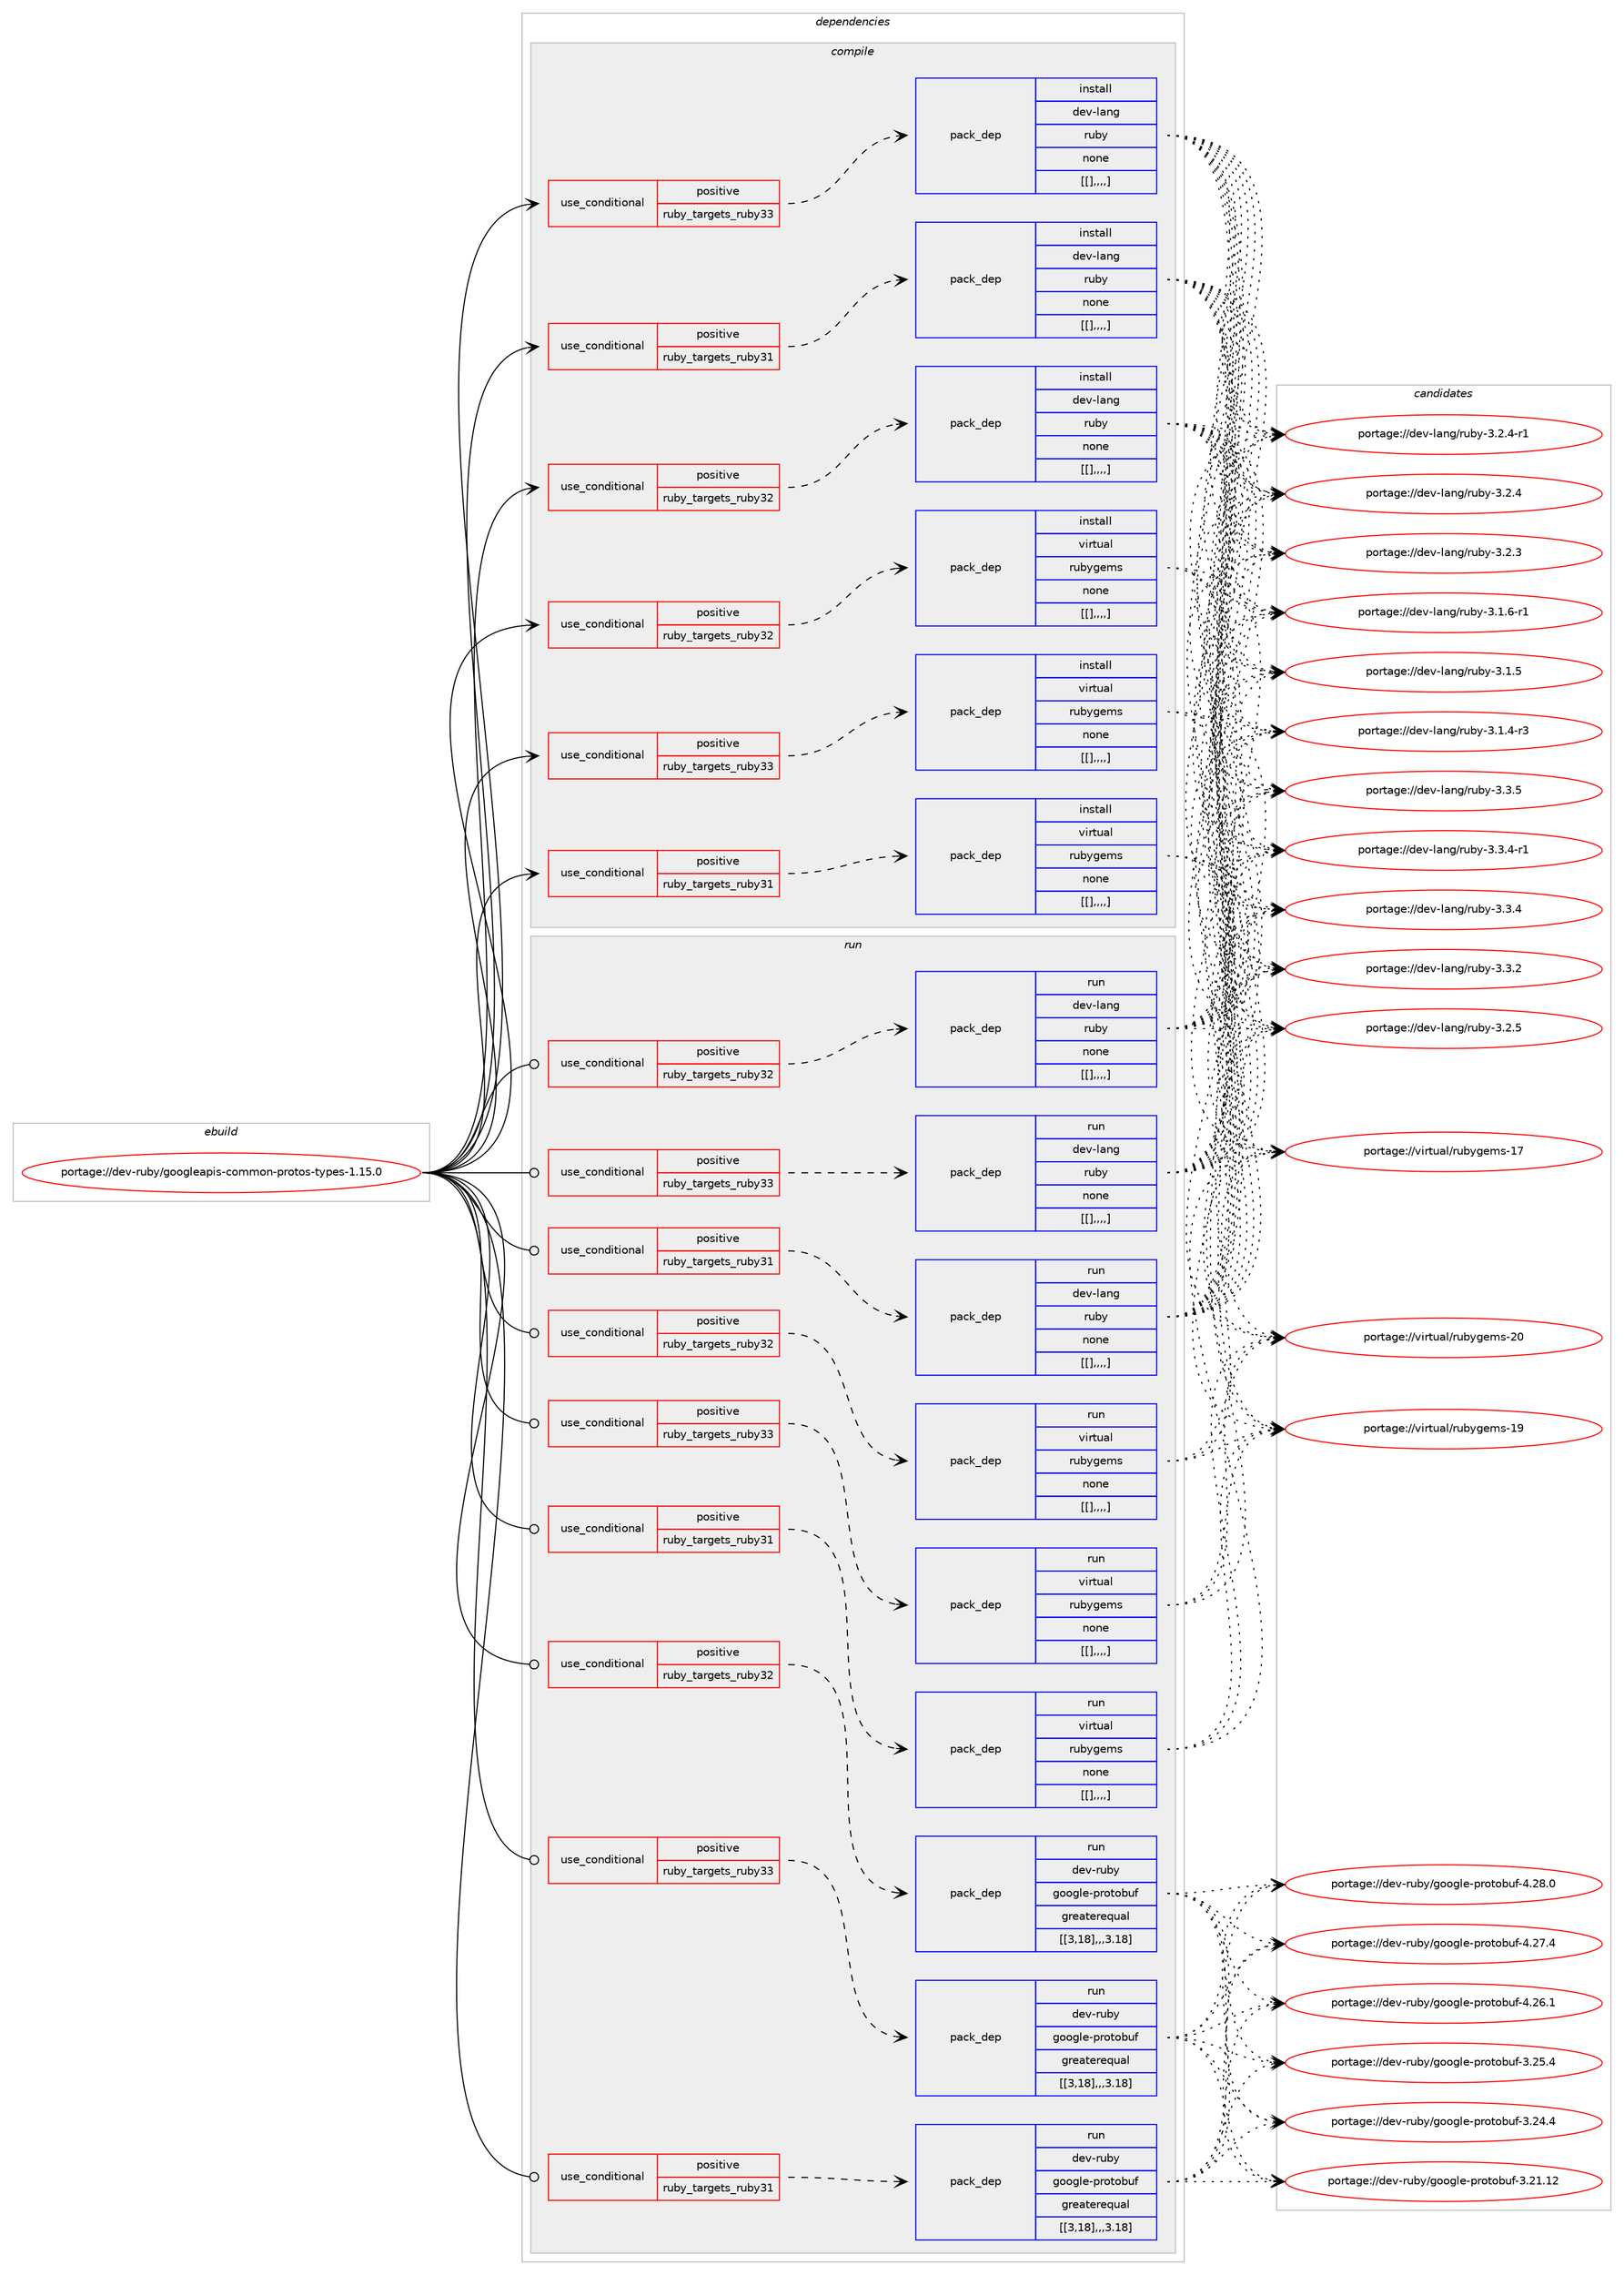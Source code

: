 digraph prolog {

# *************
# Graph options
# *************

newrank=true;
concentrate=true;
compound=true;
graph [rankdir=LR,fontname=Helvetica,fontsize=10,ranksep=1.5];#, ranksep=2.5, nodesep=0.2];
edge  [arrowhead=vee];
node  [fontname=Helvetica,fontsize=10];

# **********
# The ebuild
# **********

subgraph cluster_leftcol {
color=gray;
label=<<i>ebuild</i>>;
id [label="portage://dev-ruby/googleapis-common-protos-types-1.15.0", color=red, width=4, href="../dev-ruby/googleapis-common-protos-types-1.15.0.svg"];
}

# ****************
# The dependencies
# ****************

subgraph cluster_midcol {
color=gray;
label=<<i>dependencies</i>>;
subgraph cluster_compile {
fillcolor="#eeeeee";
style=filled;
label=<<i>compile</i>>;
subgraph cond49687 {
dependency187940 [label=<<TABLE BORDER="0" CELLBORDER="1" CELLSPACING="0" CELLPADDING="4"><TR><TD ROWSPAN="3" CELLPADDING="10">use_conditional</TD></TR><TR><TD>positive</TD></TR><TR><TD>ruby_targets_ruby31</TD></TR></TABLE>>, shape=none, color=red];
subgraph pack136931 {
dependency187941 [label=<<TABLE BORDER="0" CELLBORDER="1" CELLSPACING="0" CELLPADDING="4" WIDTH="220"><TR><TD ROWSPAN="6" CELLPADDING="30">pack_dep</TD></TR><TR><TD WIDTH="110">install</TD></TR><TR><TD>dev-lang</TD></TR><TR><TD>ruby</TD></TR><TR><TD>none</TD></TR><TR><TD>[[],,,,]</TD></TR></TABLE>>, shape=none, color=blue];
}
dependency187940:e -> dependency187941:w [weight=20,style="dashed",arrowhead="vee"];
}
id:e -> dependency187940:w [weight=20,style="solid",arrowhead="vee"];
subgraph cond49688 {
dependency187942 [label=<<TABLE BORDER="0" CELLBORDER="1" CELLSPACING="0" CELLPADDING="4"><TR><TD ROWSPAN="3" CELLPADDING="10">use_conditional</TD></TR><TR><TD>positive</TD></TR><TR><TD>ruby_targets_ruby31</TD></TR></TABLE>>, shape=none, color=red];
subgraph pack136932 {
dependency187943 [label=<<TABLE BORDER="0" CELLBORDER="1" CELLSPACING="0" CELLPADDING="4" WIDTH="220"><TR><TD ROWSPAN="6" CELLPADDING="30">pack_dep</TD></TR><TR><TD WIDTH="110">install</TD></TR><TR><TD>virtual</TD></TR><TR><TD>rubygems</TD></TR><TR><TD>none</TD></TR><TR><TD>[[],,,,]</TD></TR></TABLE>>, shape=none, color=blue];
}
dependency187942:e -> dependency187943:w [weight=20,style="dashed",arrowhead="vee"];
}
id:e -> dependency187942:w [weight=20,style="solid",arrowhead="vee"];
subgraph cond49689 {
dependency187944 [label=<<TABLE BORDER="0" CELLBORDER="1" CELLSPACING="0" CELLPADDING="4"><TR><TD ROWSPAN="3" CELLPADDING="10">use_conditional</TD></TR><TR><TD>positive</TD></TR><TR><TD>ruby_targets_ruby32</TD></TR></TABLE>>, shape=none, color=red];
subgraph pack136933 {
dependency187945 [label=<<TABLE BORDER="0" CELLBORDER="1" CELLSPACING="0" CELLPADDING="4" WIDTH="220"><TR><TD ROWSPAN="6" CELLPADDING="30">pack_dep</TD></TR><TR><TD WIDTH="110">install</TD></TR><TR><TD>dev-lang</TD></TR><TR><TD>ruby</TD></TR><TR><TD>none</TD></TR><TR><TD>[[],,,,]</TD></TR></TABLE>>, shape=none, color=blue];
}
dependency187944:e -> dependency187945:w [weight=20,style="dashed",arrowhead="vee"];
}
id:e -> dependency187944:w [weight=20,style="solid",arrowhead="vee"];
subgraph cond49690 {
dependency187946 [label=<<TABLE BORDER="0" CELLBORDER="1" CELLSPACING="0" CELLPADDING="4"><TR><TD ROWSPAN="3" CELLPADDING="10">use_conditional</TD></TR><TR><TD>positive</TD></TR><TR><TD>ruby_targets_ruby32</TD></TR></TABLE>>, shape=none, color=red];
subgraph pack136934 {
dependency187947 [label=<<TABLE BORDER="0" CELLBORDER="1" CELLSPACING="0" CELLPADDING="4" WIDTH="220"><TR><TD ROWSPAN="6" CELLPADDING="30">pack_dep</TD></TR><TR><TD WIDTH="110">install</TD></TR><TR><TD>virtual</TD></TR><TR><TD>rubygems</TD></TR><TR><TD>none</TD></TR><TR><TD>[[],,,,]</TD></TR></TABLE>>, shape=none, color=blue];
}
dependency187946:e -> dependency187947:w [weight=20,style="dashed",arrowhead="vee"];
}
id:e -> dependency187946:w [weight=20,style="solid",arrowhead="vee"];
subgraph cond49691 {
dependency187948 [label=<<TABLE BORDER="0" CELLBORDER="1" CELLSPACING="0" CELLPADDING="4"><TR><TD ROWSPAN="3" CELLPADDING="10">use_conditional</TD></TR><TR><TD>positive</TD></TR><TR><TD>ruby_targets_ruby33</TD></TR></TABLE>>, shape=none, color=red];
subgraph pack136935 {
dependency187949 [label=<<TABLE BORDER="0" CELLBORDER="1" CELLSPACING="0" CELLPADDING="4" WIDTH="220"><TR><TD ROWSPAN="6" CELLPADDING="30">pack_dep</TD></TR><TR><TD WIDTH="110">install</TD></TR><TR><TD>dev-lang</TD></TR><TR><TD>ruby</TD></TR><TR><TD>none</TD></TR><TR><TD>[[],,,,]</TD></TR></TABLE>>, shape=none, color=blue];
}
dependency187948:e -> dependency187949:w [weight=20,style="dashed",arrowhead="vee"];
}
id:e -> dependency187948:w [weight=20,style="solid",arrowhead="vee"];
subgraph cond49692 {
dependency187950 [label=<<TABLE BORDER="0" CELLBORDER="1" CELLSPACING="0" CELLPADDING="4"><TR><TD ROWSPAN="3" CELLPADDING="10">use_conditional</TD></TR><TR><TD>positive</TD></TR><TR><TD>ruby_targets_ruby33</TD></TR></TABLE>>, shape=none, color=red];
subgraph pack136936 {
dependency187951 [label=<<TABLE BORDER="0" CELLBORDER="1" CELLSPACING="0" CELLPADDING="4" WIDTH="220"><TR><TD ROWSPAN="6" CELLPADDING="30">pack_dep</TD></TR><TR><TD WIDTH="110">install</TD></TR><TR><TD>virtual</TD></TR><TR><TD>rubygems</TD></TR><TR><TD>none</TD></TR><TR><TD>[[],,,,]</TD></TR></TABLE>>, shape=none, color=blue];
}
dependency187950:e -> dependency187951:w [weight=20,style="dashed",arrowhead="vee"];
}
id:e -> dependency187950:w [weight=20,style="solid",arrowhead="vee"];
}
subgraph cluster_compileandrun {
fillcolor="#eeeeee";
style=filled;
label=<<i>compile and run</i>>;
}
subgraph cluster_run {
fillcolor="#eeeeee";
style=filled;
label=<<i>run</i>>;
subgraph cond49693 {
dependency187952 [label=<<TABLE BORDER="0" CELLBORDER="1" CELLSPACING="0" CELLPADDING="4"><TR><TD ROWSPAN="3" CELLPADDING="10">use_conditional</TD></TR><TR><TD>positive</TD></TR><TR><TD>ruby_targets_ruby31</TD></TR></TABLE>>, shape=none, color=red];
subgraph pack136937 {
dependency187953 [label=<<TABLE BORDER="0" CELLBORDER="1" CELLSPACING="0" CELLPADDING="4" WIDTH="220"><TR><TD ROWSPAN="6" CELLPADDING="30">pack_dep</TD></TR><TR><TD WIDTH="110">run</TD></TR><TR><TD>dev-lang</TD></TR><TR><TD>ruby</TD></TR><TR><TD>none</TD></TR><TR><TD>[[],,,,]</TD></TR></TABLE>>, shape=none, color=blue];
}
dependency187952:e -> dependency187953:w [weight=20,style="dashed",arrowhead="vee"];
}
id:e -> dependency187952:w [weight=20,style="solid",arrowhead="odot"];
subgraph cond49694 {
dependency187954 [label=<<TABLE BORDER="0" CELLBORDER="1" CELLSPACING="0" CELLPADDING="4"><TR><TD ROWSPAN="3" CELLPADDING="10">use_conditional</TD></TR><TR><TD>positive</TD></TR><TR><TD>ruby_targets_ruby31</TD></TR></TABLE>>, shape=none, color=red];
subgraph pack136938 {
dependency187955 [label=<<TABLE BORDER="0" CELLBORDER="1" CELLSPACING="0" CELLPADDING="4" WIDTH="220"><TR><TD ROWSPAN="6" CELLPADDING="30">pack_dep</TD></TR><TR><TD WIDTH="110">run</TD></TR><TR><TD>dev-ruby</TD></TR><TR><TD>google-protobuf</TD></TR><TR><TD>greaterequal</TD></TR><TR><TD>[[3,18],,,3.18]</TD></TR></TABLE>>, shape=none, color=blue];
}
dependency187954:e -> dependency187955:w [weight=20,style="dashed",arrowhead="vee"];
}
id:e -> dependency187954:w [weight=20,style="solid",arrowhead="odot"];
subgraph cond49695 {
dependency187956 [label=<<TABLE BORDER="0" CELLBORDER="1" CELLSPACING="0" CELLPADDING="4"><TR><TD ROWSPAN="3" CELLPADDING="10">use_conditional</TD></TR><TR><TD>positive</TD></TR><TR><TD>ruby_targets_ruby31</TD></TR></TABLE>>, shape=none, color=red];
subgraph pack136939 {
dependency187957 [label=<<TABLE BORDER="0" CELLBORDER="1" CELLSPACING="0" CELLPADDING="4" WIDTH="220"><TR><TD ROWSPAN="6" CELLPADDING="30">pack_dep</TD></TR><TR><TD WIDTH="110">run</TD></TR><TR><TD>virtual</TD></TR><TR><TD>rubygems</TD></TR><TR><TD>none</TD></TR><TR><TD>[[],,,,]</TD></TR></TABLE>>, shape=none, color=blue];
}
dependency187956:e -> dependency187957:w [weight=20,style="dashed",arrowhead="vee"];
}
id:e -> dependency187956:w [weight=20,style="solid",arrowhead="odot"];
subgraph cond49696 {
dependency187958 [label=<<TABLE BORDER="0" CELLBORDER="1" CELLSPACING="0" CELLPADDING="4"><TR><TD ROWSPAN="3" CELLPADDING="10">use_conditional</TD></TR><TR><TD>positive</TD></TR><TR><TD>ruby_targets_ruby32</TD></TR></TABLE>>, shape=none, color=red];
subgraph pack136940 {
dependency187959 [label=<<TABLE BORDER="0" CELLBORDER="1" CELLSPACING="0" CELLPADDING="4" WIDTH="220"><TR><TD ROWSPAN="6" CELLPADDING="30">pack_dep</TD></TR><TR><TD WIDTH="110">run</TD></TR><TR><TD>dev-lang</TD></TR><TR><TD>ruby</TD></TR><TR><TD>none</TD></TR><TR><TD>[[],,,,]</TD></TR></TABLE>>, shape=none, color=blue];
}
dependency187958:e -> dependency187959:w [weight=20,style="dashed",arrowhead="vee"];
}
id:e -> dependency187958:w [weight=20,style="solid",arrowhead="odot"];
subgraph cond49697 {
dependency187960 [label=<<TABLE BORDER="0" CELLBORDER="1" CELLSPACING="0" CELLPADDING="4"><TR><TD ROWSPAN="3" CELLPADDING="10">use_conditional</TD></TR><TR><TD>positive</TD></TR><TR><TD>ruby_targets_ruby32</TD></TR></TABLE>>, shape=none, color=red];
subgraph pack136941 {
dependency187961 [label=<<TABLE BORDER="0" CELLBORDER="1" CELLSPACING="0" CELLPADDING="4" WIDTH="220"><TR><TD ROWSPAN="6" CELLPADDING="30">pack_dep</TD></TR><TR><TD WIDTH="110">run</TD></TR><TR><TD>dev-ruby</TD></TR><TR><TD>google-protobuf</TD></TR><TR><TD>greaterequal</TD></TR><TR><TD>[[3,18],,,3.18]</TD></TR></TABLE>>, shape=none, color=blue];
}
dependency187960:e -> dependency187961:w [weight=20,style="dashed",arrowhead="vee"];
}
id:e -> dependency187960:w [weight=20,style="solid",arrowhead="odot"];
subgraph cond49698 {
dependency187962 [label=<<TABLE BORDER="0" CELLBORDER="1" CELLSPACING="0" CELLPADDING="4"><TR><TD ROWSPAN="3" CELLPADDING="10">use_conditional</TD></TR><TR><TD>positive</TD></TR><TR><TD>ruby_targets_ruby32</TD></TR></TABLE>>, shape=none, color=red];
subgraph pack136942 {
dependency187963 [label=<<TABLE BORDER="0" CELLBORDER="1" CELLSPACING="0" CELLPADDING="4" WIDTH="220"><TR><TD ROWSPAN="6" CELLPADDING="30">pack_dep</TD></TR><TR><TD WIDTH="110">run</TD></TR><TR><TD>virtual</TD></TR><TR><TD>rubygems</TD></TR><TR><TD>none</TD></TR><TR><TD>[[],,,,]</TD></TR></TABLE>>, shape=none, color=blue];
}
dependency187962:e -> dependency187963:w [weight=20,style="dashed",arrowhead="vee"];
}
id:e -> dependency187962:w [weight=20,style="solid",arrowhead="odot"];
subgraph cond49699 {
dependency187964 [label=<<TABLE BORDER="0" CELLBORDER="1" CELLSPACING="0" CELLPADDING="4"><TR><TD ROWSPAN="3" CELLPADDING="10">use_conditional</TD></TR><TR><TD>positive</TD></TR><TR><TD>ruby_targets_ruby33</TD></TR></TABLE>>, shape=none, color=red];
subgraph pack136943 {
dependency187965 [label=<<TABLE BORDER="0" CELLBORDER="1" CELLSPACING="0" CELLPADDING="4" WIDTH="220"><TR><TD ROWSPAN="6" CELLPADDING="30">pack_dep</TD></TR><TR><TD WIDTH="110">run</TD></TR><TR><TD>dev-lang</TD></TR><TR><TD>ruby</TD></TR><TR><TD>none</TD></TR><TR><TD>[[],,,,]</TD></TR></TABLE>>, shape=none, color=blue];
}
dependency187964:e -> dependency187965:w [weight=20,style="dashed",arrowhead="vee"];
}
id:e -> dependency187964:w [weight=20,style="solid",arrowhead="odot"];
subgraph cond49700 {
dependency187966 [label=<<TABLE BORDER="0" CELLBORDER="1" CELLSPACING="0" CELLPADDING="4"><TR><TD ROWSPAN="3" CELLPADDING="10">use_conditional</TD></TR><TR><TD>positive</TD></TR><TR><TD>ruby_targets_ruby33</TD></TR></TABLE>>, shape=none, color=red];
subgraph pack136944 {
dependency187967 [label=<<TABLE BORDER="0" CELLBORDER="1" CELLSPACING="0" CELLPADDING="4" WIDTH="220"><TR><TD ROWSPAN="6" CELLPADDING="30">pack_dep</TD></TR><TR><TD WIDTH="110">run</TD></TR><TR><TD>dev-ruby</TD></TR><TR><TD>google-protobuf</TD></TR><TR><TD>greaterequal</TD></TR><TR><TD>[[3,18],,,3.18]</TD></TR></TABLE>>, shape=none, color=blue];
}
dependency187966:e -> dependency187967:w [weight=20,style="dashed",arrowhead="vee"];
}
id:e -> dependency187966:w [weight=20,style="solid",arrowhead="odot"];
subgraph cond49701 {
dependency187968 [label=<<TABLE BORDER="0" CELLBORDER="1" CELLSPACING="0" CELLPADDING="4"><TR><TD ROWSPAN="3" CELLPADDING="10">use_conditional</TD></TR><TR><TD>positive</TD></TR><TR><TD>ruby_targets_ruby33</TD></TR></TABLE>>, shape=none, color=red];
subgraph pack136945 {
dependency187969 [label=<<TABLE BORDER="0" CELLBORDER="1" CELLSPACING="0" CELLPADDING="4" WIDTH="220"><TR><TD ROWSPAN="6" CELLPADDING="30">pack_dep</TD></TR><TR><TD WIDTH="110">run</TD></TR><TR><TD>virtual</TD></TR><TR><TD>rubygems</TD></TR><TR><TD>none</TD></TR><TR><TD>[[],,,,]</TD></TR></TABLE>>, shape=none, color=blue];
}
dependency187968:e -> dependency187969:w [weight=20,style="dashed",arrowhead="vee"];
}
id:e -> dependency187968:w [weight=20,style="solid",arrowhead="odot"];
}
}

# **************
# The candidates
# **************

subgraph cluster_choices {
rank=same;
color=gray;
label=<<i>candidates</i>>;

subgraph choice136931 {
color=black;
nodesep=1;
choice10010111845108971101034711411798121455146514653 [label="portage://dev-lang/ruby-3.3.5", color=red, width=4,href="../dev-lang/ruby-3.3.5.svg"];
choice100101118451089711010347114117981214551465146524511449 [label="portage://dev-lang/ruby-3.3.4-r1", color=red, width=4,href="../dev-lang/ruby-3.3.4-r1.svg"];
choice10010111845108971101034711411798121455146514652 [label="portage://dev-lang/ruby-3.3.4", color=red, width=4,href="../dev-lang/ruby-3.3.4.svg"];
choice10010111845108971101034711411798121455146514650 [label="portage://dev-lang/ruby-3.3.2", color=red, width=4,href="../dev-lang/ruby-3.3.2.svg"];
choice10010111845108971101034711411798121455146504653 [label="portage://dev-lang/ruby-3.2.5", color=red, width=4,href="../dev-lang/ruby-3.2.5.svg"];
choice100101118451089711010347114117981214551465046524511449 [label="portage://dev-lang/ruby-3.2.4-r1", color=red, width=4,href="../dev-lang/ruby-3.2.4-r1.svg"];
choice10010111845108971101034711411798121455146504652 [label="portage://dev-lang/ruby-3.2.4", color=red, width=4,href="../dev-lang/ruby-3.2.4.svg"];
choice10010111845108971101034711411798121455146504651 [label="portage://dev-lang/ruby-3.2.3", color=red, width=4,href="../dev-lang/ruby-3.2.3.svg"];
choice100101118451089711010347114117981214551464946544511449 [label="portage://dev-lang/ruby-3.1.6-r1", color=red, width=4,href="../dev-lang/ruby-3.1.6-r1.svg"];
choice10010111845108971101034711411798121455146494653 [label="portage://dev-lang/ruby-3.1.5", color=red, width=4,href="../dev-lang/ruby-3.1.5.svg"];
choice100101118451089711010347114117981214551464946524511451 [label="portage://dev-lang/ruby-3.1.4-r3", color=red, width=4,href="../dev-lang/ruby-3.1.4-r3.svg"];
dependency187941:e -> choice10010111845108971101034711411798121455146514653:w [style=dotted,weight="100"];
dependency187941:e -> choice100101118451089711010347114117981214551465146524511449:w [style=dotted,weight="100"];
dependency187941:e -> choice10010111845108971101034711411798121455146514652:w [style=dotted,weight="100"];
dependency187941:e -> choice10010111845108971101034711411798121455146514650:w [style=dotted,weight="100"];
dependency187941:e -> choice10010111845108971101034711411798121455146504653:w [style=dotted,weight="100"];
dependency187941:e -> choice100101118451089711010347114117981214551465046524511449:w [style=dotted,weight="100"];
dependency187941:e -> choice10010111845108971101034711411798121455146504652:w [style=dotted,weight="100"];
dependency187941:e -> choice10010111845108971101034711411798121455146504651:w [style=dotted,weight="100"];
dependency187941:e -> choice100101118451089711010347114117981214551464946544511449:w [style=dotted,weight="100"];
dependency187941:e -> choice10010111845108971101034711411798121455146494653:w [style=dotted,weight="100"];
dependency187941:e -> choice100101118451089711010347114117981214551464946524511451:w [style=dotted,weight="100"];
}
subgraph choice136932 {
color=black;
nodesep=1;
choice118105114116117971084711411798121103101109115455048 [label="portage://virtual/rubygems-20", color=red, width=4,href="../virtual/rubygems-20.svg"];
choice118105114116117971084711411798121103101109115454957 [label="portage://virtual/rubygems-19", color=red, width=4,href="../virtual/rubygems-19.svg"];
choice118105114116117971084711411798121103101109115454955 [label="portage://virtual/rubygems-17", color=red, width=4,href="../virtual/rubygems-17.svg"];
dependency187943:e -> choice118105114116117971084711411798121103101109115455048:w [style=dotted,weight="100"];
dependency187943:e -> choice118105114116117971084711411798121103101109115454957:w [style=dotted,weight="100"];
dependency187943:e -> choice118105114116117971084711411798121103101109115454955:w [style=dotted,weight="100"];
}
subgraph choice136933 {
color=black;
nodesep=1;
choice10010111845108971101034711411798121455146514653 [label="portage://dev-lang/ruby-3.3.5", color=red, width=4,href="../dev-lang/ruby-3.3.5.svg"];
choice100101118451089711010347114117981214551465146524511449 [label="portage://dev-lang/ruby-3.3.4-r1", color=red, width=4,href="../dev-lang/ruby-3.3.4-r1.svg"];
choice10010111845108971101034711411798121455146514652 [label="portage://dev-lang/ruby-3.3.4", color=red, width=4,href="../dev-lang/ruby-3.3.4.svg"];
choice10010111845108971101034711411798121455146514650 [label="portage://dev-lang/ruby-3.3.2", color=red, width=4,href="../dev-lang/ruby-3.3.2.svg"];
choice10010111845108971101034711411798121455146504653 [label="portage://dev-lang/ruby-3.2.5", color=red, width=4,href="../dev-lang/ruby-3.2.5.svg"];
choice100101118451089711010347114117981214551465046524511449 [label="portage://dev-lang/ruby-3.2.4-r1", color=red, width=4,href="../dev-lang/ruby-3.2.4-r1.svg"];
choice10010111845108971101034711411798121455146504652 [label="portage://dev-lang/ruby-3.2.4", color=red, width=4,href="../dev-lang/ruby-3.2.4.svg"];
choice10010111845108971101034711411798121455146504651 [label="portage://dev-lang/ruby-3.2.3", color=red, width=4,href="../dev-lang/ruby-3.2.3.svg"];
choice100101118451089711010347114117981214551464946544511449 [label="portage://dev-lang/ruby-3.1.6-r1", color=red, width=4,href="../dev-lang/ruby-3.1.6-r1.svg"];
choice10010111845108971101034711411798121455146494653 [label="portage://dev-lang/ruby-3.1.5", color=red, width=4,href="../dev-lang/ruby-3.1.5.svg"];
choice100101118451089711010347114117981214551464946524511451 [label="portage://dev-lang/ruby-3.1.4-r3", color=red, width=4,href="../dev-lang/ruby-3.1.4-r3.svg"];
dependency187945:e -> choice10010111845108971101034711411798121455146514653:w [style=dotted,weight="100"];
dependency187945:e -> choice100101118451089711010347114117981214551465146524511449:w [style=dotted,weight="100"];
dependency187945:e -> choice10010111845108971101034711411798121455146514652:w [style=dotted,weight="100"];
dependency187945:e -> choice10010111845108971101034711411798121455146514650:w [style=dotted,weight="100"];
dependency187945:e -> choice10010111845108971101034711411798121455146504653:w [style=dotted,weight="100"];
dependency187945:e -> choice100101118451089711010347114117981214551465046524511449:w [style=dotted,weight="100"];
dependency187945:e -> choice10010111845108971101034711411798121455146504652:w [style=dotted,weight="100"];
dependency187945:e -> choice10010111845108971101034711411798121455146504651:w [style=dotted,weight="100"];
dependency187945:e -> choice100101118451089711010347114117981214551464946544511449:w [style=dotted,weight="100"];
dependency187945:e -> choice10010111845108971101034711411798121455146494653:w [style=dotted,weight="100"];
dependency187945:e -> choice100101118451089711010347114117981214551464946524511451:w [style=dotted,weight="100"];
}
subgraph choice136934 {
color=black;
nodesep=1;
choice118105114116117971084711411798121103101109115455048 [label="portage://virtual/rubygems-20", color=red, width=4,href="../virtual/rubygems-20.svg"];
choice118105114116117971084711411798121103101109115454957 [label="portage://virtual/rubygems-19", color=red, width=4,href="../virtual/rubygems-19.svg"];
choice118105114116117971084711411798121103101109115454955 [label="portage://virtual/rubygems-17", color=red, width=4,href="../virtual/rubygems-17.svg"];
dependency187947:e -> choice118105114116117971084711411798121103101109115455048:w [style=dotted,weight="100"];
dependency187947:e -> choice118105114116117971084711411798121103101109115454957:w [style=dotted,weight="100"];
dependency187947:e -> choice118105114116117971084711411798121103101109115454955:w [style=dotted,weight="100"];
}
subgraph choice136935 {
color=black;
nodesep=1;
choice10010111845108971101034711411798121455146514653 [label="portage://dev-lang/ruby-3.3.5", color=red, width=4,href="../dev-lang/ruby-3.3.5.svg"];
choice100101118451089711010347114117981214551465146524511449 [label="portage://dev-lang/ruby-3.3.4-r1", color=red, width=4,href="../dev-lang/ruby-3.3.4-r1.svg"];
choice10010111845108971101034711411798121455146514652 [label="portage://dev-lang/ruby-3.3.4", color=red, width=4,href="../dev-lang/ruby-3.3.4.svg"];
choice10010111845108971101034711411798121455146514650 [label="portage://dev-lang/ruby-3.3.2", color=red, width=4,href="../dev-lang/ruby-3.3.2.svg"];
choice10010111845108971101034711411798121455146504653 [label="portage://dev-lang/ruby-3.2.5", color=red, width=4,href="../dev-lang/ruby-3.2.5.svg"];
choice100101118451089711010347114117981214551465046524511449 [label="portage://dev-lang/ruby-3.2.4-r1", color=red, width=4,href="../dev-lang/ruby-3.2.4-r1.svg"];
choice10010111845108971101034711411798121455146504652 [label="portage://dev-lang/ruby-3.2.4", color=red, width=4,href="../dev-lang/ruby-3.2.4.svg"];
choice10010111845108971101034711411798121455146504651 [label="portage://dev-lang/ruby-3.2.3", color=red, width=4,href="../dev-lang/ruby-3.2.3.svg"];
choice100101118451089711010347114117981214551464946544511449 [label="portage://dev-lang/ruby-3.1.6-r1", color=red, width=4,href="../dev-lang/ruby-3.1.6-r1.svg"];
choice10010111845108971101034711411798121455146494653 [label="portage://dev-lang/ruby-3.1.5", color=red, width=4,href="../dev-lang/ruby-3.1.5.svg"];
choice100101118451089711010347114117981214551464946524511451 [label="portage://dev-lang/ruby-3.1.4-r3", color=red, width=4,href="../dev-lang/ruby-3.1.4-r3.svg"];
dependency187949:e -> choice10010111845108971101034711411798121455146514653:w [style=dotted,weight="100"];
dependency187949:e -> choice100101118451089711010347114117981214551465146524511449:w [style=dotted,weight="100"];
dependency187949:e -> choice10010111845108971101034711411798121455146514652:w [style=dotted,weight="100"];
dependency187949:e -> choice10010111845108971101034711411798121455146514650:w [style=dotted,weight="100"];
dependency187949:e -> choice10010111845108971101034711411798121455146504653:w [style=dotted,weight="100"];
dependency187949:e -> choice100101118451089711010347114117981214551465046524511449:w [style=dotted,weight="100"];
dependency187949:e -> choice10010111845108971101034711411798121455146504652:w [style=dotted,weight="100"];
dependency187949:e -> choice10010111845108971101034711411798121455146504651:w [style=dotted,weight="100"];
dependency187949:e -> choice100101118451089711010347114117981214551464946544511449:w [style=dotted,weight="100"];
dependency187949:e -> choice10010111845108971101034711411798121455146494653:w [style=dotted,weight="100"];
dependency187949:e -> choice100101118451089711010347114117981214551464946524511451:w [style=dotted,weight="100"];
}
subgraph choice136936 {
color=black;
nodesep=1;
choice118105114116117971084711411798121103101109115455048 [label="portage://virtual/rubygems-20", color=red, width=4,href="../virtual/rubygems-20.svg"];
choice118105114116117971084711411798121103101109115454957 [label="portage://virtual/rubygems-19", color=red, width=4,href="../virtual/rubygems-19.svg"];
choice118105114116117971084711411798121103101109115454955 [label="portage://virtual/rubygems-17", color=red, width=4,href="../virtual/rubygems-17.svg"];
dependency187951:e -> choice118105114116117971084711411798121103101109115455048:w [style=dotted,weight="100"];
dependency187951:e -> choice118105114116117971084711411798121103101109115454957:w [style=dotted,weight="100"];
dependency187951:e -> choice118105114116117971084711411798121103101109115454955:w [style=dotted,weight="100"];
}
subgraph choice136937 {
color=black;
nodesep=1;
choice10010111845108971101034711411798121455146514653 [label="portage://dev-lang/ruby-3.3.5", color=red, width=4,href="../dev-lang/ruby-3.3.5.svg"];
choice100101118451089711010347114117981214551465146524511449 [label="portage://dev-lang/ruby-3.3.4-r1", color=red, width=4,href="../dev-lang/ruby-3.3.4-r1.svg"];
choice10010111845108971101034711411798121455146514652 [label="portage://dev-lang/ruby-3.3.4", color=red, width=4,href="../dev-lang/ruby-3.3.4.svg"];
choice10010111845108971101034711411798121455146514650 [label="portage://dev-lang/ruby-3.3.2", color=red, width=4,href="../dev-lang/ruby-3.3.2.svg"];
choice10010111845108971101034711411798121455146504653 [label="portage://dev-lang/ruby-3.2.5", color=red, width=4,href="../dev-lang/ruby-3.2.5.svg"];
choice100101118451089711010347114117981214551465046524511449 [label="portage://dev-lang/ruby-3.2.4-r1", color=red, width=4,href="../dev-lang/ruby-3.2.4-r1.svg"];
choice10010111845108971101034711411798121455146504652 [label="portage://dev-lang/ruby-3.2.4", color=red, width=4,href="../dev-lang/ruby-3.2.4.svg"];
choice10010111845108971101034711411798121455146504651 [label="portage://dev-lang/ruby-3.2.3", color=red, width=4,href="../dev-lang/ruby-3.2.3.svg"];
choice100101118451089711010347114117981214551464946544511449 [label="portage://dev-lang/ruby-3.1.6-r1", color=red, width=4,href="../dev-lang/ruby-3.1.6-r1.svg"];
choice10010111845108971101034711411798121455146494653 [label="portage://dev-lang/ruby-3.1.5", color=red, width=4,href="../dev-lang/ruby-3.1.5.svg"];
choice100101118451089711010347114117981214551464946524511451 [label="portage://dev-lang/ruby-3.1.4-r3", color=red, width=4,href="../dev-lang/ruby-3.1.4-r3.svg"];
dependency187953:e -> choice10010111845108971101034711411798121455146514653:w [style=dotted,weight="100"];
dependency187953:e -> choice100101118451089711010347114117981214551465146524511449:w [style=dotted,weight="100"];
dependency187953:e -> choice10010111845108971101034711411798121455146514652:w [style=dotted,weight="100"];
dependency187953:e -> choice10010111845108971101034711411798121455146514650:w [style=dotted,weight="100"];
dependency187953:e -> choice10010111845108971101034711411798121455146504653:w [style=dotted,weight="100"];
dependency187953:e -> choice100101118451089711010347114117981214551465046524511449:w [style=dotted,weight="100"];
dependency187953:e -> choice10010111845108971101034711411798121455146504652:w [style=dotted,weight="100"];
dependency187953:e -> choice10010111845108971101034711411798121455146504651:w [style=dotted,weight="100"];
dependency187953:e -> choice100101118451089711010347114117981214551464946544511449:w [style=dotted,weight="100"];
dependency187953:e -> choice10010111845108971101034711411798121455146494653:w [style=dotted,weight="100"];
dependency187953:e -> choice100101118451089711010347114117981214551464946524511451:w [style=dotted,weight="100"];
}
subgraph choice136938 {
color=black;
nodesep=1;
choice100101118451141179812147103111111103108101451121141111161119811710245524650564648 [label="portage://dev-ruby/google-protobuf-4.28.0", color=red, width=4,href="../dev-ruby/google-protobuf-4.28.0.svg"];
choice100101118451141179812147103111111103108101451121141111161119811710245524650554652 [label="portage://dev-ruby/google-protobuf-4.27.4", color=red, width=4,href="../dev-ruby/google-protobuf-4.27.4.svg"];
choice100101118451141179812147103111111103108101451121141111161119811710245524650544649 [label="portage://dev-ruby/google-protobuf-4.26.1", color=red, width=4,href="../dev-ruby/google-protobuf-4.26.1.svg"];
choice100101118451141179812147103111111103108101451121141111161119811710245514650534652 [label="portage://dev-ruby/google-protobuf-3.25.4", color=red, width=4,href="../dev-ruby/google-protobuf-3.25.4.svg"];
choice100101118451141179812147103111111103108101451121141111161119811710245514650524652 [label="portage://dev-ruby/google-protobuf-3.24.4", color=red, width=4,href="../dev-ruby/google-protobuf-3.24.4.svg"];
choice10010111845114117981214710311111110310810145112114111116111981171024551465049464950 [label="portage://dev-ruby/google-protobuf-3.21.12", color=red, width=4,href="../dev-ruby/google-protobuf-3.21.12.svg"];
dependency187955:e -> choice100101118451141179812147103111111103108101451121141111161119811710245524650564648:w [style=dotted,weight="100"];
dependency187955:e -> choice100101118451141179812147103111111103108101451121141111161119811710245524650554652:w [style=dotted,weight="100"];
dependency187955:e -> choice100101118451141179812147103111111103108101451121141111161119811710245524650544649:w [style=dotted,weight="100"];
dependency187955:e -> choice100101118451141179812147103111111103108101451121141111161119811710245514650534652:w [style=dotted,weight="100"];
dependency187955:e -> choice100101118451141179812147103111111103108101451121141111161119811710245514650524652:w [style=dotted,weight="100"];
dependency187955:e -> choice10010111845114117981214710311111110310810145112114111116111981171024551465049464950:w [style=dotted,weight="100"];
}
subgraph choice136939 {
color=black;
nodesep=1;
choice118105114116117971084711411798121103101109115455048 [label="portage://virtual/rubygems-20", color=red, width=4,href="../virtual/rubygems-20.svg"];
choice118105114116117971084711411798121103101109115454957 [label="portage://virtual/rubygems-19", color=red, width=4,href="../virtual/rubygems-19.svg"];
choice118105114116117971084711411798121103101109115454955 [label="portage://virtual/rubygems-17", color=red, width=4,href="../virtual/rubygems-17.svg"];
dependency187957:e -> choice118105114116117971084711411798121103101109115455048:w [style=dotted,weight="100"];
dependency187957:e -> choice118105114116117971084711411798121103101109115454957:w [style=dotted,weight="100"];
dependency187957:e -> choice118105114116117971084711411798121103101109115454955:w [style=dotted,weight="100"];
}
subgraph choice136940 {
color=black;
nodesep=1;
choice10010111845108971101034711411798121455146514653 [label="portage://dev-lang/ruby-3.3.5", color=red, width=4,href="../dev-lang/ruby-3.3.5.svg"];
choice100101118451089711010347114117981214551465146524511449 [label="portage://dev-lang/ruby-3.3.4-r1", color=red, width=4,href="../dev-lang/ruby-3.3.4-r1.svg"];
choice10010111845108971101034711411798121455146514652 [label="portage://dev-lang/ruby-3.3.4", color=red, width=4,href="../dev-lang/ruby-3.3.4.svg"];
choice10010111845108971101034711411798121455146514650 [label="portage://dev-lang/ruby-3.3.2", color=red, width=4,href="../dev-lang/ruby-3.3.2.svg"];
choice10010111845108971101034711411798121455146504653 [label="portage://dev-lang/ruby-3.2.5", color=red, width=4,href="../dev-lang/ruby-3.2.5.svg"];
choice100101118451089711010347114117981214551465046524511449 [label="portage://dev-lang/ruby-3.2.4-r1", color=red, width=4,href="../dev-lang/ruby-3.2.4-r1.svg"];
choice10010111845108971101034711411798121455146504652 [label="portage://dev-lang/ruby-3.2.4", color=red, width=4,href="../dev-lang/ruby-3.2.4.svg"];
choice10010111845108971101034711411798121455146504651 [label="portage://dev-lang/ruby-3.2.3", color=red, width=4,href="../dev-lang/ruby-3.2.3.svg"];
choice100101118451089711010347114117981214551464946544511449 [label="portage://dev-lang/ruby-3.1.6-r1", color=red, width=4,href="../dev-lang/ruby-3.1.6-r1.svg"];
choice10010111845108971101034711411798121455146494653 [label="portage://dev-lang/ruby-3.1.5", color=red, width=4,href="../dev-lang/ruby-3.1.5.svg"];
choice100101118451089711010347114117981214551464946524511451 [label="portage://dev-lang/ruby-3.1.4-r3", color=red, width=4,href="../dev-lang/ruby-3.1.4-r3.svg"];
dependency187959:e -> choice10010111845108971101034711411798121455146514653:w [style=dotted,weight="100"];
dependency187959:e -> choice100101118451089711010347114117981214551465146524511449:w [style=dotted,weight="100"];
dependency187959:e -> choice10010111845108971101034711411798121455146514652:w [style=dotted,weight="100"];
dependency187959:e -> choice10010111845108971101034711411798121455146514650:w [style=dotted,weight="100"];
dependency187959:e -> choice10010111845108971101034711411798121455146504653:w [style=dotted,weight="100"];
dependency187959:e -> choice100101118451089711010347114117981214551465046524511449:w [style=dotted,weight="100"];
dependency187959:e -> choice10010111845108971101034711411798121455146504652:w [style=dotted,weight="100"];
dependency187959:e -> choice10010111845108971101034711411798121455146504651:w [style=dotted,weight="100"];
dependency187959:e -> choice100101118451089711010347114117981214551464946544511449:w [style=dotted,weight="100"];
dependency187959:e -> choice10010111845108971101034711411798121455146494653:w [style=dotted,weight="100"];
dependency187959:e -> choice100101118451089711010347114117981214551464946524511451:w [style=dotted,weight="100"];
}
subgraph choice136941 {
color=black;
nodesep=1;
choice100101118451141179812147103111111103108101451121141111161119811710245524650564648 [label="portage://dev-ruby/google-protobuf-4.28.0", color=red, width=4,href="../dev-ruby/google-protobuf-4.28.0.svg"];
choice100101118451141179812147103111111103108101451121141111161119811710245524650554652 [label="portage://dev-ruby/google-protobuf-4.27.4", color=red, width=4,href="../dev-ruby/google-protobuf-4.27.4.svg"];
choice100101118451141179812147103111111103108101451121141111161119811710245524650544649 [label="portage://dev-ruby/google-protobuf-4.26.1", color=red, width=4,href="../dev-ruby/google-protobuf-4.26.1.svg"];
choice100101118451141179812147103111111103108101451121141111161119811710245514650534652 [label="portage://dev-ruby/google-protobuf-3.25.4", color=red, width=4,href="../dev-ruby/google-protobuf-3.25.4.svg"];
choice100101118451141179812147103111111103108101451121141111161119811710245514650524652 [label="portage://dev-ruby/google-protobuf-3.24.4", color=red, width=4,href="../dev-ruby/google-protobuf-3.24.4.svg"];
choice10010111845114117981214710311111110310810145112114111116111981171024551465049464950 [label="portage://dev-ruby/google-protobuf-3.21.12", color=red, width=4,href="../dev-ruby/google-protobuf-3.21.12.svg"];
dependency187961:e -> choice100101118451141179812147103111111103108101451121141111161119811710245524650564648:w [style=dotted,weight="100"];
dependency187961:e -> choice100101118451141179812147103111111103108101451121141111161119811710245524650554652:w [style=dotted,weight="100"];
dependency187961:e -> choice100101118451141179812147103111111103108101451121141111161119811710245524650544649:w [style=dotted,weight="100"];
dependency187961:e -> choice100101118451141179812147103111111103108101451121141111161119811710245514650534652:w [style=dotted,weight="100"];
dependency187961:e -> choice100101118451141179812147103111111103108101451121141111161119811710245514650524652:w [style=dotted,weight="100"];
dependency187961:e -> choice10010111845114117981214710311111110310810145112114111116111981171024551465049464950:w [style=dotted,weight="100"];
}
subgraph choice136942 {
color=black;
nodesep=1;
choice118105114116117971084711411798121103101109115455048 [label="portage://virtual/rubygems-20", color=red, width=4,href="../virtual/rubygems-20.svg"];
choice118105114116117971084711411798121103101109115454957 [label="portage://virtual/rubygems-19", color=red, width=4,href="../virtual/rubygems-19.svg"];
choice118105114116117971084711411798121103101109115454955 [label="portage://virtual/rubygems-17", color=red, width=4,href="../virtual/rubygems-17.svg"];
dependency187963:e -> choice118105114116117971084711411798121103101109115455048:w [style=dotted,weight="100"];
dependency187963:e -> choice118105114116117971084711411798121103101109115454957:w [style=dotted,weight="100"];
dependency187963:e -> choice118105114116117971084711411798121103101109115454955:w [style=dotted,weight="100"];
}
subgraph choice136943 {
color=black;
nodesep=1;
choice10010111845108971101034711411798121455146514653 [label="portage://dev-lang/ruby-3.3.5", color=red, width=4,href="../dev-lang/ruby-3.3.5.svg"];
choice100101118451089711010347114117981214551465146524511449 [label="portage://dev-lang/ruby-3.3.4-r1", color=red, width=4,href="../dev-lang/ruby-3.3.4-r1.svg"];
choice10010111845108971101034711411798121455146514652 [label="portage://dev-lang/ruby-3.3.4", color=red, width=4,href="../dev-lang/ruby-3.3.4.svg"];
choice10010111845108971101034711411798121455146514650 [label="portage://dev-lang/ruby-3.3.2", color=red, width=4,href="../dev-lang/ruby-3.3.2.svg"];
choice10010111845108971101034711411798121455146504653 [label="portage://dev-lang/ruby-3.2.5", color=red, width=4,href="../dev-lang/ruby-3.2.5.svg"];
choice100101118451089711010347114117981214551465046524511449 [label="portage://dev-lang/ruby-3.2.4-r1", color=red, width=4,href="../dev-lang/ruby-3.2.4-r1.svg"];
choice10010111845108971101034711411798121455146504652 [label="portage://dev-lang/ruby-3.2.4", color=red, width=4,href="../dev-lang/ruby-3.2.4.svg"];
choice10010111845108971101034711411798121455146504651 [label="portage://dev-lang/ruby-3.2.3", color=red, width=4,href="../dev-lang/ruby-3.2.3.svg"];
choice100101118451089711010347114117981214551464946544511449 [label="portage://dev-lang/ruby-3.1.6-r1", color=red, width=4,href="../dev-lang/ruby-3.1.6-r1.svg"];
choice10010111845108971101034711411798121455146494653 [label="portage://dev-lang/ruby-3.1.5", color=red, width=4,href="../dev-lang/ruby-3.1.5.svg"];
choice100101118451089711010347114117981214551464946524511451 [label="portage://dev-lang/ruby-3.1.4-r3", color=red, width=4,href="../dev-lang/ruby-3.1.4-r3.svg"];
dependency187965:e -> choice10010111845108971101034711411798121455146514653:w [style=dotted,weight="100"];
dependency187965:e -> choice100101118451089711010347114117981214551465146524511449:w [style=dotted,weight="100"];
dependency187965:e -> choice10010111845108971101034711411798121455146514652:w [style=dotted,weight="100"];
dependency187965:e -> choice10010111845108971101034711411798121455146514650:w [style=dotted,weight="100"];
dependency187965:e -> choice10010111845108971101034711411798121455146504653:w [style=dotted,weight="100"];
dependency187965:e -> choice100101118451089711010347114117981214551465046524511449:w [style=dotted,weight="100"];
dependency187965:e -> choice10010111845108971101034711411798121455146504652:w [style=dotted,weight="100"];
dependency187965:e -> choice10010111845108971101034711411798121455146504651:w [style=dotted,weight="100"];
dependency187965:e -> choice100101118451089711010347114117981214551464946544511449:w [style=dotted,weight="100"];
dependency187965:e -> choice10010111845108971101034711411798121455146494653:w [style=dotted,weight="100"];
dependency187965:e -> choice100101118451089711010347114117981214551464946524511451:w [style=dotted,weight="100"];
}
subgraph choice136944 {
color=black;
nodesep=1;
choice100101118451141179812147103111111103108101451121141111161119811710245524650564648 [label="portage://dev-ruby/google-protobuf-4.28.0", color=red, width=4,href="../dev-ruby/google-protobuf-4.28.0.svg"];
choice100101118451141179812147103111111103108101451121141111161119811710245524650554652 [label="portage://dev-ruby/google-protobuf-4.27.4", color=red, width=4,href="../dev-ruby/google-protobuf-4.27.4.svg"];
choice100101118451141179812147103111111103108101451121141111161119811710245524650544649 [label="portage://dev-ruby/google-protobuf-4.26.1", color=red, width=4,href="../dev-ruby/google-protobuf-4.26.1.svg"];
choice100101118451141179812147103111111103108101451121141111161119811710245514650534652 [label="portage://dev-ruby/google-protobuf-3.25.4", color=red, width=4,href="../dev-ruby/google-protobuf-3.25.4.svg"];
choice100101118451141179812147103111111103108101451121141111161119811710245514650524652 [label="portage://dev-ruby/google-protobuf-3.24.4", color=red, width=4,href="../dev-ruby/google-protobuf-3.24.4.svg"];
choice10010111845114117981214710311111110310810145112114111116111981171024551465049464950 [label="portage://dev-ruby/google-protobuf-3.21.12", color=red, width=4,href="../dev-ruby/google-protobuf-3.21.12.svg"];
dependency187967:e -> choice100101118451141179812147103111111103108101451121141111161119811710245524650564648:w [style=dotted,weight="100"];
dependency187967:e -> choice100101118451141179812147103111111103108101451121141111161119811710245524650554652:w [style=dotted,weight="100"];
dependency187967:e -> choice100101118451141179812147103111111103108101451121141111161119811710245524650544649:w [style=dotted,weight="100"];
dependency187967:e -> choice100101118451141179812147103111111103108101451121141111161119811710245514650534652:w [style=dotted,weight="100"];
dependency187967:e -> choice100101118451141179812147103111111103108101451121141111161119811710245514650524652:w [style=dotted,weight="100"];
dependency187967:e -> choice10010111845114117981214710311111110310810145112114111116111981171024551465049464950:w [style=dotted,weight="100"];
}
subgraph choice136945 {
color=black;
nodesep=1;
choice118105114116117971084711411798121103101109115455048 [label="portage://virtual/rubygems-20", color=red, width=4,href="../virtual/rubygems-20.svg"];
choice118105114116117971084711411798121103101109115454957 [label="portage://virtual/rubygems-19", color=red, width=4,href="../virtual/rubygems-19.svg"];
choice118105114116117971084711411798121103101109115454955 [label="portage://virtual/rubygems-17", color=red, width=4,href="../virtual/rubygems-17.svg"];
dependency187969:e -> choice118105114116117971084711411798121103101109115455048:w [style=dotted,weight="100"];
dependency187969:e -> choice118105114116117971084711411798121103101109115454957:w [style=dotted,weight="100"];
dependency187969:e -> choice118105114116117971084711411798121103101109115454955:w [style=dotted,weight="100"];
}
}

}
